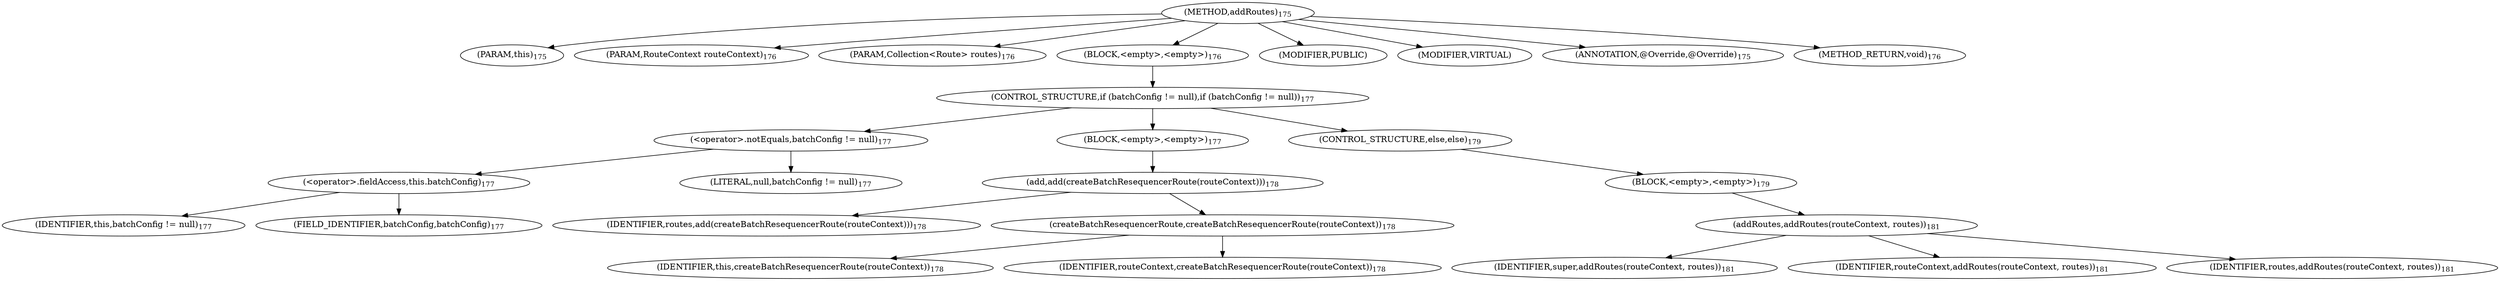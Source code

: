 digraph "addRoutes" {  
"334" [label = <(METHOD,addRoutes)<SUB>175</SUB>> ]
"36" [label = <(PARAM,this)<SUB>175</SUB>> ]
"335" [label = <(PARAM,RouteContext routeContext)<SUB>176</SUB>> ]
"336" [label = <(PARAM,Collection&lt;Route&gt; routes)<SUB>176</SUB>> ]
"337" [label = <(BLOCK,&lt;empty&gt;,&lt;empty&gt;)<SUB>176</SUB>> ]
"338" [label = <(CONTROL_STRUCTURE,if (batchConfig != null),if (batchConfig != null))<SUB>177</SUB>> ]
"339" [label = <(&lt;operator&gt;.notEquals,batchConfig != null)<SUB>177</SUB>> ]
"340" [label = <(&lt;operator&gt;.fieldAccess,this.batchConfig)<SUB>177</SUB>> ]
"341" [label = <(IDENTIFIER,this,batchConfig != null)<SUB>177</SUB>> ]
"342" [label = <(FIELD_IDENTIFIER,batchConfig,batchConfig)<SUB>177</SUB>> ]
"343" [label = <(LITERAL,null,batchConfig != null)<SUB>177</SUB>> ]
"344" [label = <(BLOCK,&lt;empty&gt;,&lt;empty&gt;)<SUB>177</SUB>> ]
"345" [label = <(add,add(createBatchResequencerRoute(routeContext)))<SUB>178</SUB>> ]
"346" [label = <(IDENTIFIER,routes,add(createBatchResequencerRoute(routeContext)))<SUB>178</SUB>> ]
"347" [label = <(createBatchResequencerRoute,createBatchResequencerRoute(routeContext))<SUB>178</SUB>> ]
"35" [label = <(IDENTIFIER,this,createBatchResequencerRoute(routeContext))<SUB>178</SUB>> ]
"348" [label = <(IDENTIFIER,routeContext,createBatchResequencerRoute(routeContext))<SUB>178</SUB>> ]
"349" [label = <(CONTROL_STRUCTURE,else,else)<SUB>179</SUB>> ]
"350" [label = <(BLOCK,&lt;empty&gt;,&lt;empty&gt;)<SUB>179</SUB>> ]
"351" [label = <(addRoutes,addRoutes(routeContext, routes))<SUB>181</SUB>> ]
"352" [label = <(IDENTIFIER,super,addRoutes(routeContext, routes))<SUB>181</SUB>> ]
"353" [label = <(IDENTIFIER,routeContext,addRoutes(routeContext, routes))<SUB>181</SUB>> ]
"354" [label = <(IDENTIFIER,routes,addRoutes(routeContext, routes))<SUB>181</SUB>> ]
"355" [label = <(MODIFIER,PUBLIC)> ]
"356" [label = <(MODIFIER,VIRTUAL)> ]
"357" [label = <(ANNOTATION,@Override,@Override)<SUB>175</SUB>> ]
"358" [label = <(METHOD_RETURN,void)<SUB>176</SUB>> ]
  "334" -> "36" 
  "334" -> "335" 
  "334" -> "336" 
  "334" -> "337" 
  "334" -> "355" 
  "334" -> "356" 
  "334" -> "357" 
  "334" -> "358" 
  "337" -> "338" 
  "338" -> "339" 
  "338" -> "344" 
  "338" -> "349" 
  "339" -> "340" 
  "339" -> "343" 
  "340" -> "341" 
  "340" -> "342" 
  "344" -> "345" 
  "345" -> "346" 
  "345" -> "347" 
  "347" -> "35" 
  "347" -> "348" 
  "349" -> "350" 
  "350" -> "351" 
  "351" -> "352" 
  "351" -> "353" 
  "351" -> "354" 
}

